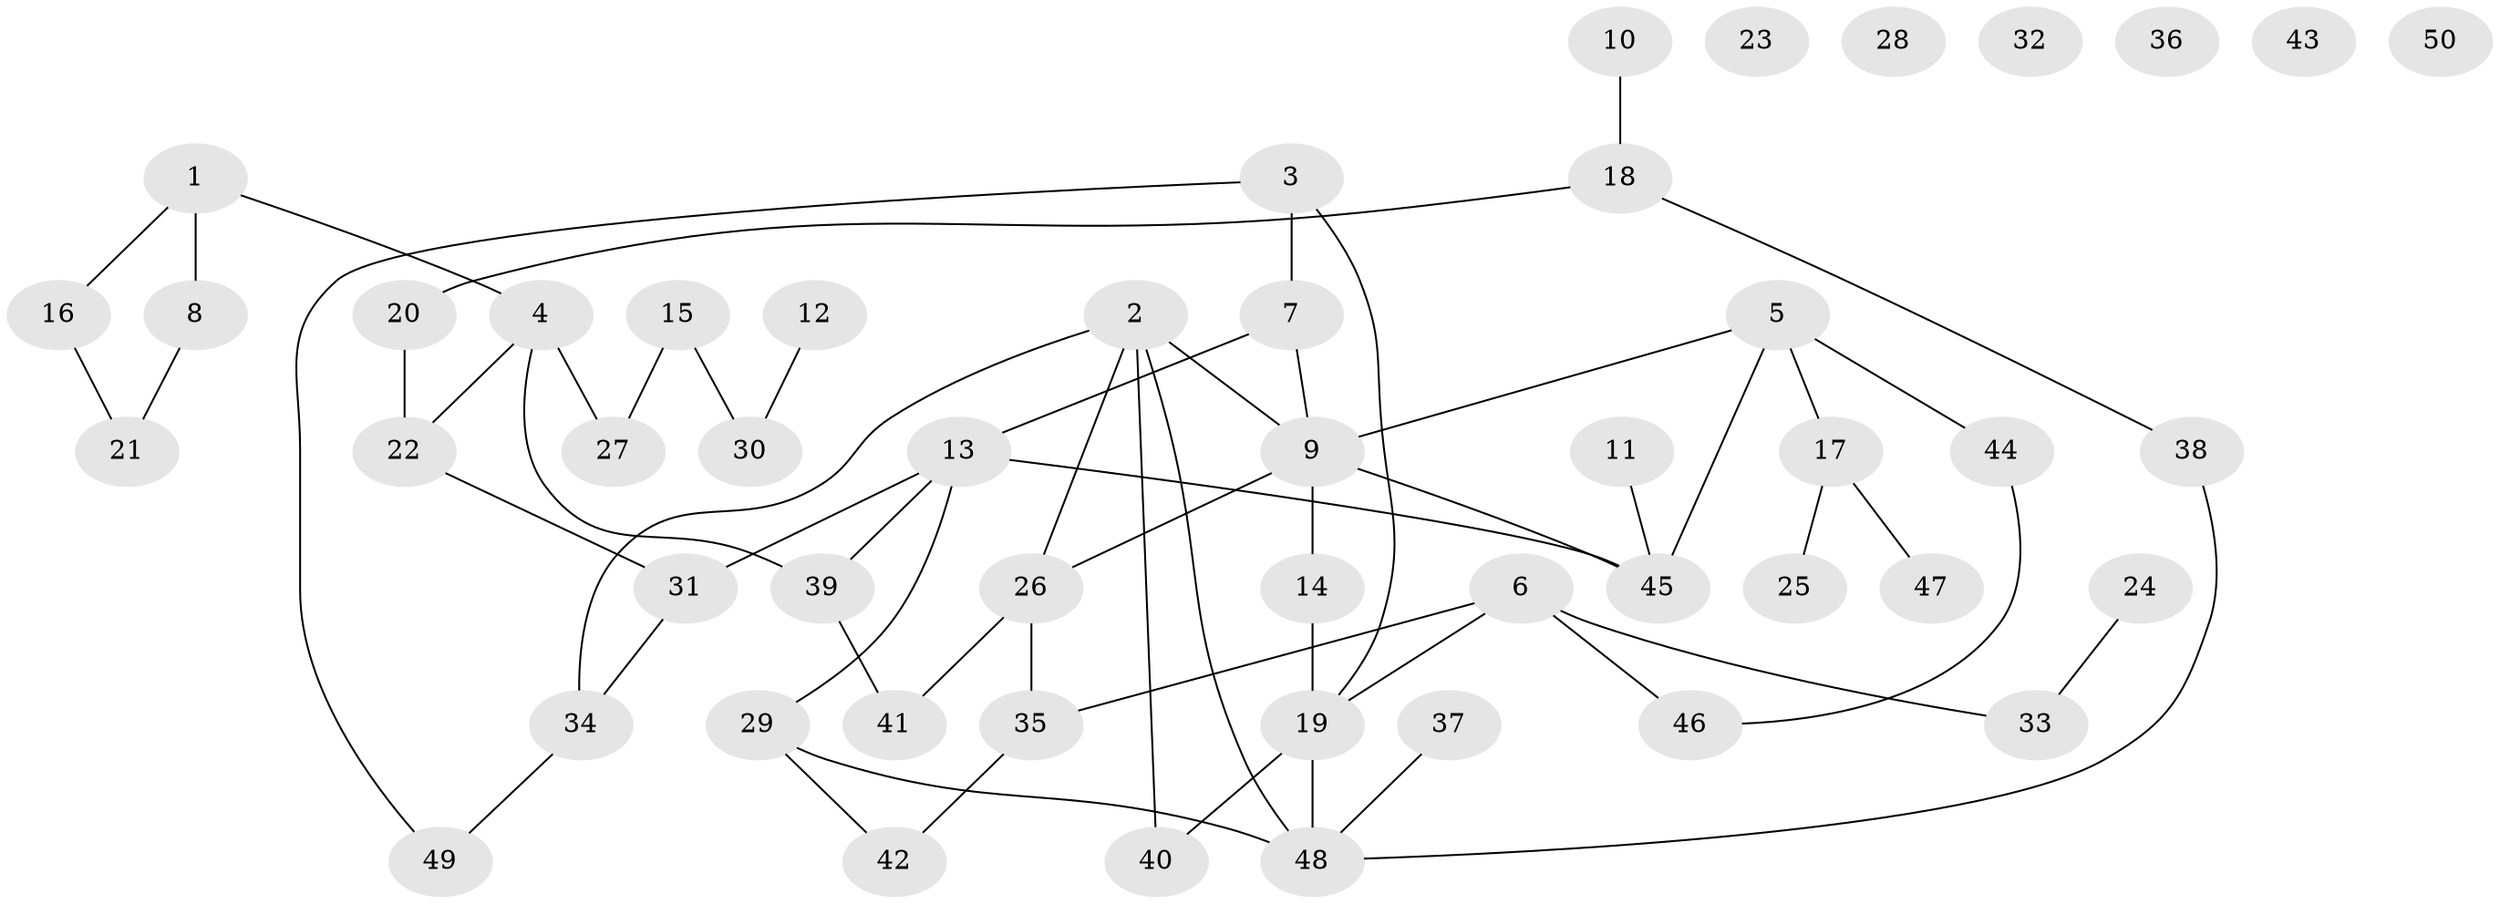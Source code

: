 // Generated by graph-tools (version 1.1) at 2025/00/03/09/25 03:00:52]
// undirected, 50 vertices, 59 edges
graph export_dot {
graph [start="1"]
  node [color=gray90,style=filled];
  1;
  2;
  3;
  4;
  5;
  6;
  7;
  8;
  9;
  10;
  11;
  12;
  13;
  14;
  15;
  16;
  17;
  18;
  19;
  20;
  21;
  22;
  23;
  24;
  25;
  26;
  27;
  28;
  29;
  30;
  31;
  32;
  33;
  34;
  35;
  36;
  37;
  38;
  39;
  40;
  41;
  42;
  43;
  44;
  45;
  46;
  47;
  48;
  49;
  50;
  1 -- 4;
  1 -- 8;
  1 -- 16;
  2 -- 9;
  2 -- 26;
  2 -- 34;
  2 -- 40;
  2 -- 48;
  3 -- 7;
  3 -- 19;
  3 -- 49;
  4 -- 22;
  4 -- 27;
  4 -- 39;
  5 -- 9;
  5 -- 17;
  5 -- 44;
  5 -- 45;
  6 -- 19;
  6 -- 33;
  6 -- 35;
  6 -- 46;
  7 -- 9;
  7 -- 13;
  8 -- 21;
  9 -- 14;
  9 -- 26;
  9 -- 45;
  10 -- 18;
  11 -- 45;
  12 -- 30;
  13 -- 29;
  13 -- 31;
  13 -- 39;
  13 -- 45;
  14 -- 19;
  15 -- 27;
  15 -- 30;
  16 -- 21;
  17 -- 25;
  17 -- 47;
  18 -- 20;
  18 -- 38;
  19 -- 40;
  19 -- 48;
  20 -- 22;
  22 -- 31;
  24 -- 33;
  26 -- 35;
  26 -- 41;
  29 -- 42;
  29 -- 48;
  31 -- 34;
  34 -- 49;
  35 -- 42;
  37 -- 48;
  38 -- 48;
  39 -- 41;
  44 -- 46;
}
